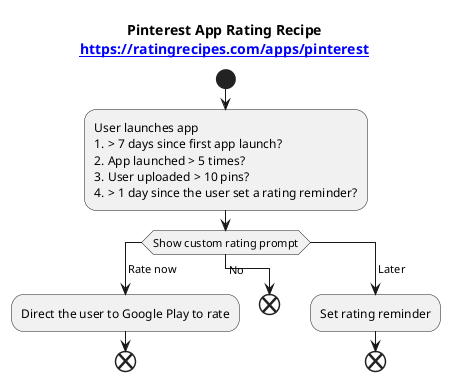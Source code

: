 @startuml

title Pinterest App Rating Recipe\n[[https://ratingrecipes.com/apps/pinterest]]

start

:User launches app
# > 7 days since first app launch?
# App launched > 5 times?
# User uploaded > 10 pins?
# > 1 day since the user set a rating reminder?;
switch (Show custom rating prompt)
case ( Rate now )
  :Direct the user to Google Play to rate;
  end
case ( No ) 
  end
case ( Later)
  :Set rating reminder;
  end
endswitch

@enduml

